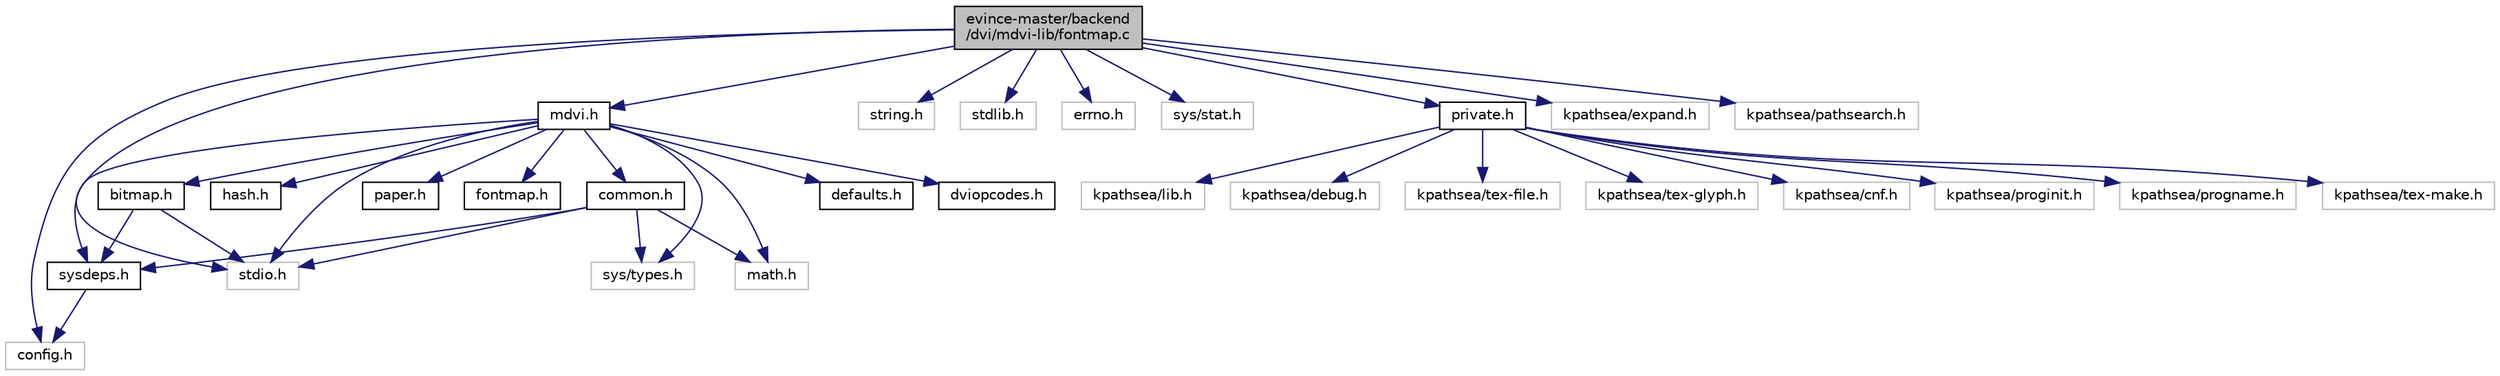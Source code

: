 digraph "evince-master/backend/dvi/mdvi-lib/fontmap.c"
{
  edge [fontname="Helvetica",fontsize="10",labelfontname="Helvetica",labelfontsize="10"];
  node [fontname="Helvetica",fontsize="10",shape=record];
  Node1 [label="evince-master/backend\l/dvi/mdvi-lib/fontmap.c",height=0.2,width=0.4,color="black", fillcolor="grey75", style="filled" fontcolor="black"];
  Node1 -> Node2 [color="midnightblue",fontsize="10",style="solid",fontname="Helvetica"];
  Node2 [label="config.h",height=0.2,width=0.4,color="grey75", fillcolor="white", style="filled"];
  Node1 -> Node3 [color="midnightblue",fontsize="10",style="solid",fontname="Helvetica"];
  Node3 [label="string.h",height=0.2,width=0.4,color="grey75", fillcolor="white", style="filled"];
  Node1 -> Node4 [color="midnightblue",fontsize="10",style="solid",fontname="Helvetica"];
  Node4 [label="stdlib.h",height=0.2,width=0.4,color="grey75", fillcolor="white", style="filled"];
  Node1 -> Node5 [color="midnightblue",fontsize="10",style="solid",fontname="Helvetica"];
  Node5 [label="stdio.h",height=0.2,width=0.4,color="grey75", fillcolor="white", style="filled"];
  Node1 -> Node6 [color="midnightblue",fontsize="10",style="solid",fontname="Helvetica"];
  Node6 [label="errno.h",height=0.2,width=0.4,color="grey75", fillcolor="white", style="filled"];
  Node1 -> Node7 [color="midnightblue",fontsize="10",style="solid",fontname="Helvetica"];
  Node7 [label="sys/stat.h",height=0.2,width=0.4,color="grey75", fillcolor="white", style="filled"];
  Node1 -> Node8 [color="midnightblue",fontsize="10",style="solid",fontname="Helvetica"];
  Node8 [label="mdvi.h",height=0.2,width=0.4,color="black", fillcolor="white", style="filled",URL="$d9/df8/mdvi_8h.html"];
  Node8 -> Node5 [color="midnightblue",fontsize="10",style="solid",fontname="Helvetica"];
  Node8 -> Node9 [color="midnightblue",fontsize="10",style="solid",fontname="Helvetica"];
  Node9 [label="sys/types.h",height=0.2,width=0.4,color="grey75", fillcolor="white", style="filled"];
  Node8 -> Node10 [color="midnightblue",fontsize="10",style="solid",fontname="Helvetica"];
  Node10 [label="math.h",height=0.2,width=0.4,color="grey75", fillcolor="white", style="filled"];
  Node8 -> Node11 [color="midnightblue",fontsize="10",style="solid",fontname="Helvetica"];
  Node11 [label="sysdeps.h",height=0.2,width=0.4,color="black", fillcolor="white", style="filled",URL="$d2/d6f/sysdeps_8h.html"];
  Node11 -> Node2 [color="midnightblue",fontsize="10",style="solid",fontname="Helvetica"];
  Node8 -> Node12 [color="midnightblue",fontsize="10",style="solid",fontname="Helvetica"];
  Node12 [label="bitmap.h",height=0.2,width=0.4,color="black", fillcolor="white", style="filled",URL="$da/dcb/bitmap_8h.html"];
  Node12 -> Node11 [color="midnightblue",fontsize="10",style="solid",fontname="Helvetica"];
  Node12 -> Node5 [color="midnightblue",fontsize="10",style="solid",fontname="Helvetica"];
  Node8 -> Node13 [color="midnightblue",fontsize="10",style="solid",fontname="Helvetica"];
  Node13 [label="common.h",height=0.2,width=0.4,color="black", fillcolor="white", style="filled",URL="$dc/d54/common_8h.html"];
  Node13 -> Node5 [color="midnightblue",fontsize="10",style="solid",fontname="Helvetica"];
  Node13 -> Node9 [color="midnightblue",fontsize="10",style="solid",fontname="Helvetica"];
  Node13 -> Node10 [color="midnightblue",fontsize="10",style="solid",fontname="Helvetica"];
  Node13 -> Node11 [color="midnightblue",fontsize="10",style="solid",fontname="Helvetica"];
  Node8 -> Node14 [color="midnightblue",fontsize="10",style="solid",fontname="Helvetica"];
  Node14 [label="defaults.h",height=0.2,width=0.4,color="black", fillcolor="white", style="filled",URL="$dd/da3/defaults_8h.html"];
  Node8 -> Node15 [color="midnightblue",fontsize="10",style="solid",fontname="Helvetica"];
  Node15 [label="dviopcodes.h",height=0.2,width=0.4,color="black", fillcolor="white", style="filled",URL="$d7/dba/dviopcodes_8h.html"];
  Node8 -> Node16 [color="midnightblue",fontsize="10",style="solid",fontname="Helvetica"];
  Node16 [label="hash.h",height=0.2,width=0.4,color="black", fillcolor="white", style="filled",URL="$db/dfb/hash_8h.html"];
  Node8 -> Node17 [color="midnightblue",fontsize="10",style="solid",fontname="Helvetica"];
  Node17 [label="paper.h",height=0.2,width=0.4,color="black", fillcolor="white", style="filled",URL="$d8/db1/paper_8h.html"];
  Node8 -> Node18 [color="midnightblue",fontsize="10",style="solid",fontname="Helvetica"];
  Node18 [label="fontmap.h",height=0.2,width=0.4,color="black", fillcolor="white", style="filled",URL="$d7/d6c/fontmap_8h.html"];
  Node1 -> Node19 [color="midnightblue",fontsize="10",style="solid",fontname="Helvetica"];
  Node19 [label="private.h",height=0.2,width=0.4,color="black", fillcolor="white", style="filled",URL="$d3/d2e/private_8h.html"];
  Node19 -> Node20 [color="midnightblue",fontsize="10",style="solid",fontname="Helvetica"];
  Node20 [label="kpathsea/debug.h",height=0.2,width=0.4,color="grey75", fillcolor="white", style="filled"];
  Node19 -> Node21 [color="midnightblue",fontsize="10",style="solid",fontname="Helvetica"];
  Node21 [label="kpathsea/tex-file.h",height=0.2,width=0.4,color="grey75", fillcolor="white", style="filled"];
  Node19 -> Node22 [color="midnightblue",fontsize="10",style="solid",fontname="Helvetica"];
  Node22 [label="kpathsea/tex-glyph.h",height=0.2,width=0.4,color="grey75", fillcolor="white", style="filled"];
  Node19 -> Node23 [color="midnightblue",fontsize="10",style="solid",fontname="Helvetica"];
  Node23 [label="kpathsea/cnf.h",height=0.2,width=0.4,color="grey75", fillcolor="white", style="filled"];
  Node19 -> Node24 [color="midnightblue",fontsize="10",style="solid",fontname="Helvetica"];
  Node24 [label="kpathsea/proginit.h",height=0.2,width=0.4,color="grey75", fillcolor="white", style="filled"];
  Node19 -> Node25 [color="midnightblue",fontsize="10",style="solid",fontname="Helvetica"];
  Node25 [label="kpathsea/progname.h",height=0.2,width=0.4,color="grey75", fillcolor="white", style="filled"];
  Node19 -> Node26 [color="midnightblue",fontsize="10",style="solid",fontname="Helvetica"];
  Node26 [label="kpathsea/tex-make.h",height=0.2,width=0.4,color="grey75", fillcolor="white", style="filled"];
  Node19 -> Node27 [color="midnightblue",fontsize="10",style="solid",fontname="Helvetica"];
  Node27 [label="kpathsea/lib.h",height=0.2,width=0.4,color="grey75", fillcolor="white", style="filled"];
  Node1 -> Node28 [color="midnightblue",fontsize="10",style="solid",fontname="Helvetica"];
  Node28 [label="kpathsea/expand.h",height=0.2,width=0.4,color="grey75", fillcolor="white", style="filled"];
  Node1 -> Node29 [color="midnightblue",fontsize="10",style="solid",fontname="Helvetica"];
  Node29 [label="kpathsea/pathsearch.h",height=0.2,width=0.4,color="grey75", fillcolor="white", style="filled"];
}
